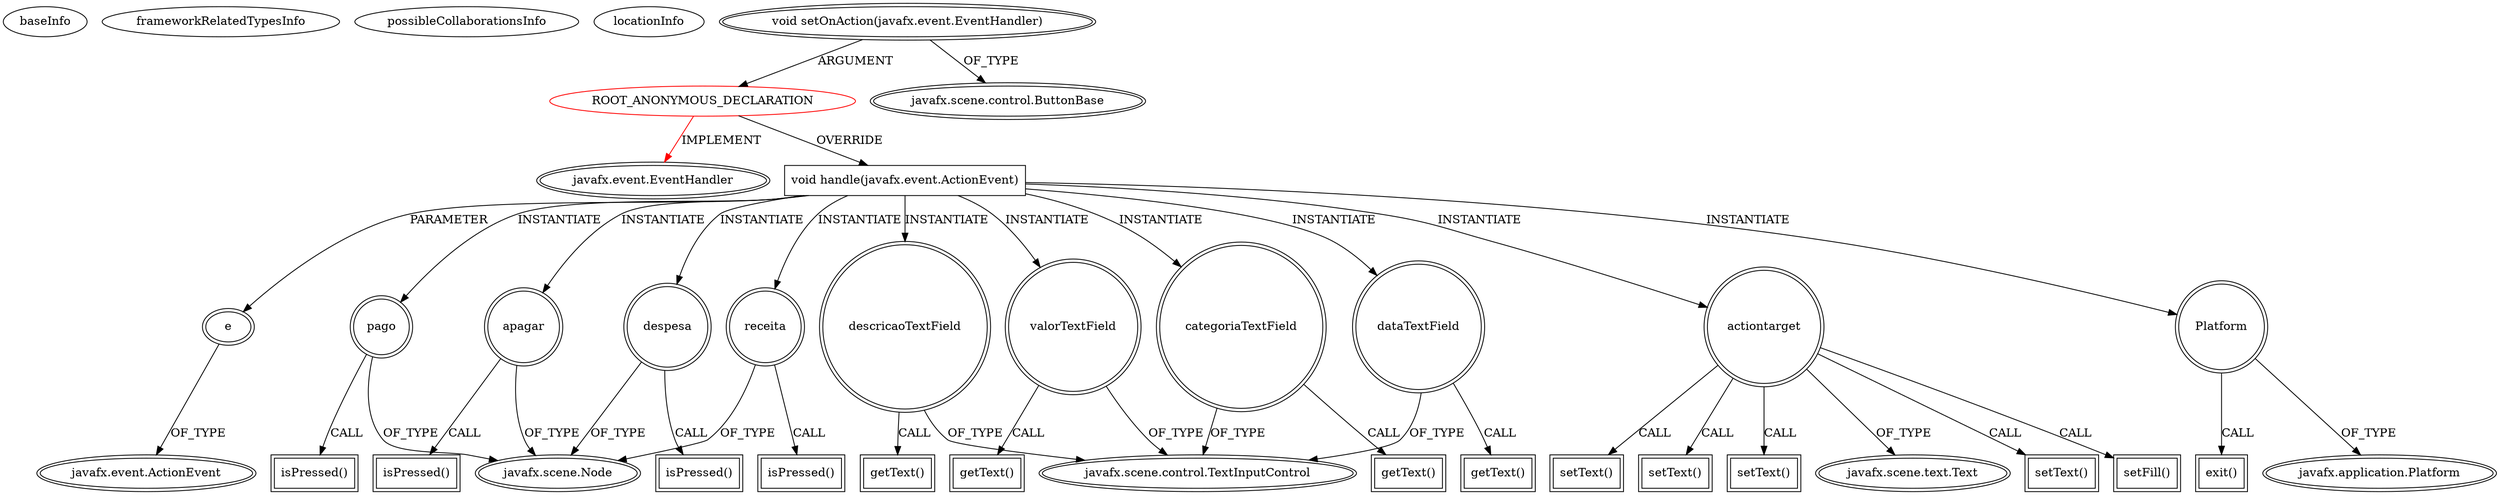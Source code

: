digraph {
baseInfo[graphId=3747,category="extension_graph",isAnonymous=true,possibleRelation=false]
frameworkRelatedTypesInfo[0="javafx.event.EventHandler"]
possibleCollaborationsInfo[]
locationInfo[projectName="nandoacoelho-SGFP-Sistema-Gerenciador-Financeiro-Pessoal",filePath="/nandoacoelho-SGFP-Sistema-Gerenciador-Financeiro-Pessoal/SGFP-Sistema-Gerenciador-Financeiro-Pessoal-master/src/sample/NovaTransacao.java",contextSignature="void start(javafx.stage.Stage)",graphId="3747"]
0[label="ROOT_ANONYMOUS_DECLARATION",vertexType="ROOT_ANONYMOUS_DECLARATION",isFrameworkType=false,color=red]
1[label="javafx.event.EventHandler",vertexType="FRAMEWORK_INTERFACE_TYPE",isFrameworkType=true,peripheries=2]
2[label="void setOnAction(javafx.event.EventHandler)",vertexType="OUTSIDE_CALL",isFrameworkType=true,peripheries=2]
3[label="javafx.scene.control.ButtonBase",vertexType="FRAMEWORK_CLASS_TYPE",isFrameworkType=true,peripheries=2]
4[label="void handle(javafx.event.ActionEvent)",vertexType="OVERRIDING_METHOD_DECLARATION",isFrameworkType=false,shape=box]
5[label="e",vertexType="PARAMETER_DECLARATION",isFrameworkType=true,peripheries=2]
6[label="javafx.event.ActionEvent",vertexType="FRAMEWORK_CLASS_TYPE",isFrameworkType=true,peripheries=2]
7[label="apagar",vertexType="VARIABLE_EXPRESION",isFrameworkType=true,peripheries=2,shape=circle]
9[label="javafx.scene.Node",vertexType="FRAMEWORK_CLASS_TYPE",isFrameworkType=true,peripheries=2]
8[label="isPressed()",vertexType="INSIDE_CALL",isFrameworkType=true,peripheries=2,shape=box]
10[label="pago",vertexType="VARIABLE_EXPRESION",isFrameworkType=true,peripheries=2,shape=circle]
11[label="isPressed()",vertexType="INSIDE_CALL",isFrameworkType=true,peripheries=2,shape=box]
13[label="despesa",vertexType="VARIABLE_EXPRESION",isFrameworkType=true,peripheries=2,shape=circle]
14[label="isPressed()",vertexType="INSIDE_CALL",isFrameworkType=true,peripheries=2,shape=box]
16[label="receita",vertexType="VARIABLE_EXPRESION",isFrameworkType=true,peripheries=2,shape=circle]
17[label="isPressed()",vertexType="INSIDE_CALL",isFrameworkType=true,peripheries=2,shape=box]
19[label="valorTextField",vertexType="VARIABLE_EXPRESION",isFrameworkType=true,peripheries=2,shape=circle]
21[label="javafx.scene.control.TextInputControl",vertexType="FRAMEWORK_CLASS_TYPE",isFrameworkType=true,peripheries=2]
20[label="getText()",vertexType="INSIDE_CALL",isFrameworkType=true,peripheries=2,shape=box]
22[label="descricaoTextField",vertexType="VARIABLE_EXPRESION",isFrameworkType=true,peripheries=2,shape=circle]
23[label="getText()",vertexType="INSIDE_CALL",isFrameworkType=true,peripheries=2,shape=box]
25[label="categoriaTextField",vertexType="VARIABLE_EXPRESION",isFrameworkType=true,peripheries=2,shape=circle]
26[label="getText()",vertexType="INSIDE_CALL",isFrameworkType=true,peripheries=2,shape=box]
28[label="dataTextField",vertexType="VARIABLE_EXPRESION",isFrameworkType=true,peripheries=2,shape=circle]
29[label="getText()",vertexType="INSIDE_CALL",isFrameworkType=true,peripheries=2,shape=box]
31[label="actiontarget",vertexType="VARIABLE_EXPRESION",isFrameworkType=true,peripheries=2,shape=circle]
33[label="javafx.scene.text.Text",vertexType="FRAMEWORK_CLASS_TYPE",isFrameworkType=true,peripheries=2]
32[label="setText()",vertexType="INSIDE_CALL",isFrameworkType=true,peripheries=2,shape=box]
35[label="setFill()",vertexType="INSIDE_CALL",isFrameworkType=true,peripheries=2,shape=box]
37[label="setText()",vertexType="INSIDE_CALL",isFrameworkType=true,peripheries=2,shape=box]
38[label="Platform",vertexType="VARIABLE_EXPRESION",isFrameworkType=true,peripheries=2,shape=circle]
40[label="javafx.application.Platform",vertexType="FRAMEWORK_CLASS_TYPE",isFrameworkType=true,peripheries=2]
39[label="exit()",vertexType="INSIDE_CALL",isFrameworkType=true,peripheries=2,shape=box]
42[label="setText()",vertexType="INSIDE_CALL",isFrameworkType=true,peripheries=2,shape=box]
44[label="setText()",vertexType="INSIDE_CALL",isFrameworkType=true,peripheries=2,shape=box]
0->1[label="IMPLEMENT",color=red]
2->0[label="ARGUMENT"]
2->3[label="OF_TYPE"]
0->4[label="OVERRIDE"]
5->6[label="OF_TYPE"]
4->5[label="PARAMETER"]
4->7[label="INSTANTIATE"]
7->9[label="OF_TYPE"]
7->8[label="CALL"]
4->10[label="INSTANTIATE"]
10->9[label="OF_TYPE"]
10->11[label="CALL"]
4->13[label="INSTANTIATE"]
13->9[label="OF_TYPE"]
13->14[label="CALL"]
4->16[label="INSTANTIATE"]
16->9[label="OF_TYPE"]
16->17[label="CALL"]
4->19[label="INSTANTIATE"]
19->21[label="OF_TYPE"]
19->20[label="CALL"]
4->22[label="INSTANTIATE"]
22->21[label="OF_TYPE"]
22->23[label="CALL"]
4->25[label="INSTANTIATE"]
25->21[label="OF_TYPE"]
25->26[label="CALL"]
4->28[label="INSTANTIATE"]
28->21[label="OF_TYPE"]
28->29[label="CALL"]
4->31[label="INSTANTIATE"]
31->33[label="OF_TYPE"]
31->32[label="CALL"]
31->35[label="CALL"]
31->37[label="CALL"]
4->38[label="INSTANTIATE"]
38->40[label="OF_TYPE"]
38->39[label="CALL"]
31->42[label="CALL"]
31->44[label="CALL"]
}
